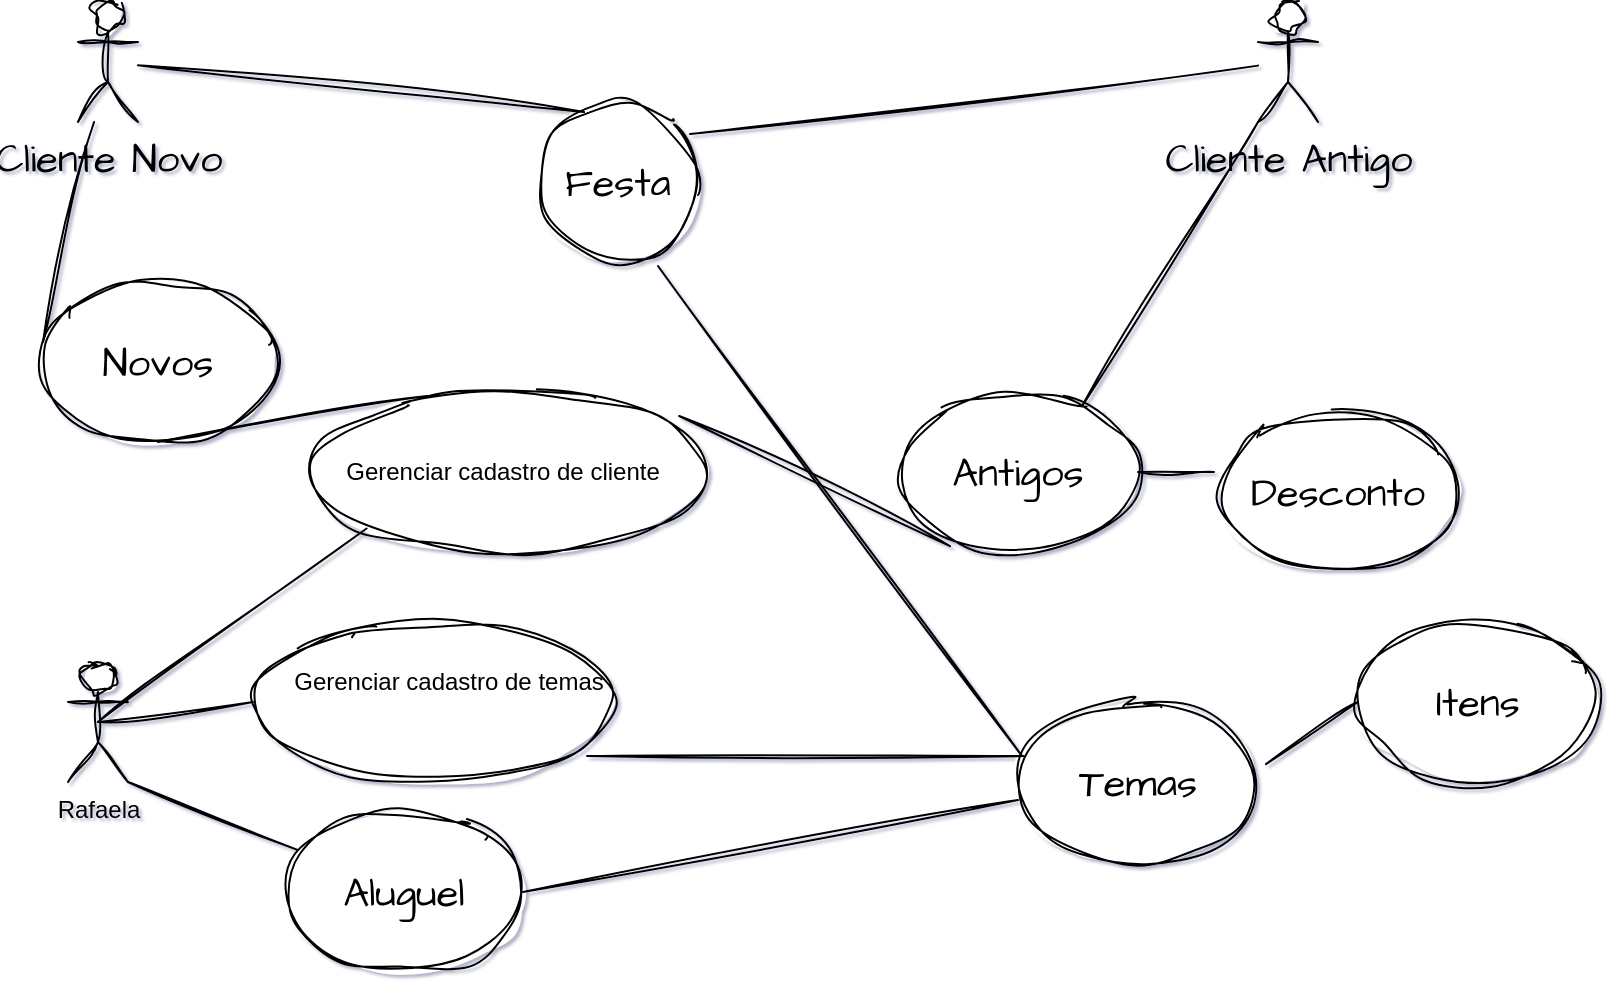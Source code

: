 <mxfile version="22.0.3" type="device">
  <diagram name="Página-1" id="XClSYpOTKn0f8TIy_XrW">
    <mxGraphModel dx="880" dy="532" grid="1" gridSize="10" guides="1" tooltips="1" connect="1" arrows="1" fold="1" page="1" pageScale="1" pageWidth="827" pageHeight="1169" background="none" math="0" shadow="1">
      <root>
        <mxCell id="0" />
        <mxCell id="1" parent="0" />
        <mxCell id="S09VAGC9YB3Bk8i5H0ZG-1" value="Rafaela" style="shape=umlActor;verticalLabelPosition=bottom;verticalAlign=top;html=1;rounded=1;sketch=1;curveFitting=1;jiggle=2;" vertex="1" parent="1">
          <mxGeometry x="45" y="390" width="30" height="60" as="geometry" />
        </mxCell>
        <mxCell id="S09VAGC9YB3Bk8i5H0ZG-2" value="" style="ellipse;whiteSpace=wrap;html=1;rounded=1;sketch=1;curveFitting=1;jiggle=2;" vertex="1" parent="1">
          <mxGeometry x="165" y="255" width="200" height="80" as="geometry" />
        </mxCell>
        <mxCell id="S09VAGC9YB3Bk8i5H0ZG-3" value="Gerenciar cadastro de cliente" style="text;html=1;strokeColor=none;fillColor=none;align=center;verticalAlign=middle;whiteSpace=wrap;rounded=1;sketch=1;curveFitting=1;jiggle=2;" vertex="1" parent="1">
          <mxGeometry x="170" y="280" width="185" height="30" as="geometry" />
        </mxCell>
        <mxCell id="S09VAGC9YB3Bk8i5H0ZG-4" value="" style="ellipse;whiteSpace=wrap;html=1;rounded=1;sketch=1;curveFitting=1;jiggle=2;" vertex="1" parent="1">
          <mxGeometry x="137.5" y="370" width="180" height="80" as="geometry" />
        </mxCell>
        <mxCell id="S09VAGC9YB3Bk8i5H0ZG-5" value="Gerenciar cadastro de temas" style="text;html=1;strokeColor=none;fillColor=none;align=center;verticalAlign=middle;whiteSpace=wrap;rounded=1;sketch=1;curveFitting=1;jiggle=2;" vertex="1" parent="1">
          <mxGeometry x="152.5" y="385" width="165" height="30" as="geometry" />
        </mxCell>
        <mxCell id="S09VAGC9YB3Bk8i5H0ZG-8" value="" style="endArrow=none;html=1;rounded=1;exitX=0.5;exitY=0.5;exitDx=0;exitDy=0;exitPerimeter=0;entryX=0;entryY=1;entryDx=0;entryDy=0;sketch=1;curveFitting=1;jiggle=2;" edge="1" parent="1" source="S09VAGC9YB3Bk8i5H0ZG-1" target="S09VAGC9YB3Bk8i5H0ZG-2">
          <mxGeometry width="50" height="50" relative="1" as="geometry">
            <mxPoint x="220" y="290" as="sourcePoint" />
            <mxPoint x="270" y="240" as="targetPoint" />
          </mxGeometry>
        </mxCell>
        <mxCell id="S09VAGC9YB3Bk8i5H0ZG-9" value="" style="endArrow=none;html=1;rounded=1;exitX=0.5;exitY=0.5;exitDx=0;exitDy=0;exitPerimeter=0;entryX=0;entryY=0.5;entryDx=0;entryDy=0;sketch=1;curveFitting=1;jiggle=2;" edge="1" parent="1" source="S09VAGC9YB3Bk8i5H0ZG-1" target="S09VAGC9YB3Bk8i5H0ZG-4">
          <mxGeometry width="50" height="50" relative="1" as="geometry">
            <mxPoint x="145" y="440" as="sourcePoint" />
            <mxPoint x="165" y="490" as="targetPoint" />
          </mxGeometry>
        </mxCell>
        <mxCell id="S09VAGC9YB3Bk8i5H0ZG-17" value="" style="endArrow=none;html=1;rounded=0;sketch=1;hachureGap=4;jiggle=2;curveFitting=1;fontFamily=Architects Daughter;fontSource=https%3A%2F%2Ffonts.googleapis.com%2Fcss%3Ffamily%3DArchitects%2BDaughter;fontSize=16;exitX=1;exitY=1;exitDx=0;exitDy=0;exitPerimeter=0;" edge="1" parent="1" source="S09VAGC9YB3Bk8i5H0ZG-1" target="S09VAGC9YB3Bk8i5H0ZG-23">
          <mxGeometry width="50" height="50" relative="1" as="geometry">
            <mxPoint x="330" y="510" as="sourcePoint" />
            <mxPoint x="200" y="420" as="targetPoint" />
          </mxGeometry>
        </mxCell>
        <mxCell id="S09VAGC9YB3Bk8i5H0ZG-18" value="" style="ellipse;whiteSpace=wrap;html=1;sketch=1;hachureGap=4;jiggle=2;curveFitting=1;fontFamily=Architects Daughter;fontSource=https%3A%2F%2Ffonts.googleapis.com%2Fcss%3Ffamily%3DArchitects%2BDaughter;fontSize=20;" vertex="1" parent="1">
          <mxGeometry x="620" y="265" width="120" height="80" as="geometry" />
        </mxCell>
        <mxCell id="S09VAGC9YB3Bk8i5H0ZG-19" value="Desconto" style="text;html=1;strokeColor=none;fillColor=none;align=center;verticalAlign=middle;whiteSpace=wrap;rounded=0;fontSize=20;fontFamily=Architects Daughter;" vertex="1" parent="1">
          <mxGeometry x="650" y="290" width="60" height="30" as="geometry" />
        </mxCell>
        <mxCell id="S09VAGC9YB3Bk8i5H0ZG-20" value="" style="ellipse;whiteSpace=wrap;html=1;sketch=1;hachureGap=4;jiggle=2;curveFitting=1;fontFamily=Architects Daughter;fontSource=https%3A%2F%2Ffonts.googleapis.com%2Fcss%3Ffamily%3DArchitects%2BDaughter;fontSize=20;" vertex="1" parent="1">
          <mxGeometry x="520" y="410" width="120" height="80" as="geometry" />
        </mxCell>
        <mxCell id="S09VAGC9YB3Bk8i5H0ZG-21" value="Temas" style="text;html=1;strokeColor=none;fillColor=none;align=center;verticalAlign=middle;whiteSpace=wrap;rounded=0;fontSize=20;fontFamily=Architects Daughter;" vertex="1" parent="1">
          <mxGeometry x="550" y="435" width="60" height="30" as="geometry" />
        </mxCell>
        <mxCell id="S09VAGC9YB3Bk8i5H0ZG-22" value="" style="endArrow=none;html=1;rounded=0;sketch=1;hachureGap=4;jiggle=2;curveFitting=1;fontFamily=Architects Daughter;fontSource=https%3A%2F%2Ffonts.googleapis.com%2Fcss%3Ffamily%3DArchitects%2BDaughter;fontSize=16;exitX=0.928;exitY=0.838;exitDx=0;exitDy=0;exitPerimeter=0;entryX=0.025;entryY=0.338;entryDx=0;entryDy=0;entryPerimeter=0;" edge="1" parent="1" source="S09VAGC9YB3Bk8i5H0ZG-4" target="S09VAGC9YB3Bk8i5H0ZG-20">
          <mxGeometry width="50" height="50" relative="1" as="geometry">
            <mxPoint x="440" y="430" as="sourcePoint" />
            <mxPoint x="490" y="380" as="targetPoint" />
          </mxGeometry>
        </mxCell>
        <mxCell id="S09VAGC9YB3Bk8i5H0ZG-23" value="" style="ellipse;whiteSpace=wrap;html=1;sketch=1;hachureGap=4;jiggle=2;curveFitting=1;fontFamily=Architects Daughter;fontSource=https%3A%2F%2Ffonts.googleapis.com%2Fcss%3Ffamily%3DArchitects%2BDaughter;fontSize=20;" vertex="1" parent="1">
          <mxGeometry x="152.5" y="465" width="120" height="80" as="geometry" />
        </mxCell>
        <mxCell id="S09VAGC9YB3Bk8i5H0ZG-24" value="Aluguel" style="text;html=1;strokeColor=none;fillColor=none;align=center;verticalAlign=middle;whiteSpace=wrap;rounded=0;fontSize=20;fontFamily=Architects Daughter;" vertex="1" parent="1">
          <mxGeometry x="182.5" y="490" width="60" height="30" as="geometry" />
        </mxCell>
        <mxCell id="S09VAGC9YB3Bk8i5H0ZG-25" value="" style="endArrow=none;html=1;rounded=0;sketch=1;hachureGap=4;jiggle=2;curveFitting=1;fontFamily=Architects Daughter;fontSource=https%3A%2F%2Ffonts.googleapis.com%2Fcss%3Ffamily%3DArchitects%2BDaughter;fontSize=16;exitX=1;exitY=0.5;exitDx=0;exitDy=0;entryX=0;entryY=0.613;entryDx=0;entryDy=0;entryPerimeter=0;" edge="1" parent="1" source="S09VAGC9YB3Bk8i5H0ZG-23" target="S09VAGC9YB3Bk8i5H0ZG-20">
          <mxGeometry width="50" height="50" relative="1" as="geometry">
            <mxPoint x="360" y="510" as="sourcePoint" />
            <mxPoint x="410" y="460" as="targetPoint" />
          </mxGeometry>
        </mxCell>
        <mxCell id="S09VAGC9YB3Bk8i5H0ZG-26" value="" style="ellipse;whiteSpace=wrap;html=1;sketch=1;hachureGap=4;jiggle=2;curveFitting=1;fontFamily=Architects Daughter;fontSource=https%3A%2F%2Ffonts.googleapis.com%2Fcss%3Ffamily%3DArchitects%2BDaughter;fontSize=20;" vertex="1" parent="1">
          <mxGeometry x="30" y="200" width="120" height="80" as="geometry" />
        </mxCell>
        <mxCell id="S09VAGC9YB3Bk8i5H0ZG-27" value="" style="ellipse;whiteSpace=wrap;html=1;sketch=1;hachureGap=4;jiggle=2;curveFitting=1;fontFamily=Architects Daughter;fontSource=https%3A%2F%2Ffonts.googleapis.com%2Fcss%3Ffamily%3DArchitects%2BDaughter;fontSize=20;" vertex="1" parent="1">
          <mxGeometry x="460" y="255" width="120" height="80" as="geometry" />
        </mxCell>
        <mxCell id="S09VAGC9YB3Bk8i5H0ZG-28" value="Novos" style="text;html=1;strokeColor=none;fillColor=none;align=center;verticalAlign=middle;whiteSpace=wrap;rounded=0;fontSize=20;fontFamily=Architects Daughter;" vertex="1" parent="1">
          <mxGeometry x="60" y="225" width="60" height="30" as="geometry" />
        </mxCell>
        <mxCell id="S09VAGC9YB3Bk8i5H0ZG-29" value="Antigos" style="text;html=1;strokeColor=none;fillColor=none;align=center;verticalAlign=middle;whiteSpace=wrap;rounded=0;fontSize=20;fontFamily=Architects Daughter;" vertex="1" parent="1">
          <mxGeometry x="490" y="280" width="60" height="30" as="geometry" />
        </mxCell>
        <mxCell id="S09VAGC9YB3Bk8i5H0ZG-30" value="" style="endArrow=none;html=1;rounded=0;sketch=1;hachureGap=4;jiggle=2;curveFitting=1;fontFamily=Architects Daughter;fontSource=https%3A%2F%2Ffonts.googleapis.com%2Fcss%3Ffamily%3DArchitects%2BDaughter;fontSize=16;entryX=0.5;entryY=1;entryDx=0;entryDy=0;exitX=0.298;exitY=0.025;exitDx=0;exitDy=0;exitPerimeter=0;" edge="1" parent="1" source="S09VAGC9YB3Bk8i5H0ZG-2" target="S09VAGC9YB3Bk8i5H0ZG-26">
          <mxGeometry width="50" height="50" relative="1" as="geometry">
            <mxPoint x="87.5" y="295" as="sourcePoint" />
            <mxPoint x="137.5" y="245" as="targetPoint" />
          </mxGeometry>
        </mxCell>
        <mxCell id="S09VAGC9YB3Bk8i5H0ZG-31" value="" style="endArrow=none;html=1;rounded=0;sketch=1;hachureGap=4;jiggle=2;curveFitting=1;fontFamily=Architects Daughter;fontSource=https%3A%2F%2Ffonts.googleapis.com%2Fcss%3Ffamily%3DArchitects%2BDaughter;fontSize=16;exitX=0.928;exitY=0.15;exitDx=0;exitDy=0;exitPerimeter=0;entryX=0.217;entryY=0.963;entryDx=0;entryDy=0;entryPerimeter=0;" edge="1" parent="1" source="S09VAGC9YB3Bk8i5H0ZG-2" target="S09VAGC9YB3Bk8i5H0ZG-27">
          <mxGeometry width="50" height="50" relative="1" as="geometry">
            <mxPoint x="377.5" y="305" as="sourcePoint" />
            <mxPoint x="427.5" y="255" as="targetPoint" />
          </mxGeometry>
        </mxCell>
        <mxCell id="S09VAGC9YB3Bk8i5H0ZG-32" value="" style="endArrow=none;html=1;rounded=0;sketch=1;hachureGap=4;jiggle=2;curveFitting=1;fontFamily=Architects Daughter;fontSource=https%3A%2F%2Ffonts.googleapis.com%2Fcss%3Ffamily%3DArchitects%2BDaughter;fontSize=16;entryX=-0.017;entryY=0.375;entryDx=0;entryDy=0;entryPerimeter=0;" edge="1" parent="1" source="S09VAGC9YB3Bk8i5H0ZG-27" target="S09VAGC9YB3Bk8i5H0ZG-18">
          <mxGeometry width="50" height="50" relative="1" as="geometry">
            <mxPoint x="540" y="305" as="sourcePoint" />
            <mxPoint x="590" y="255" as="targetPoint" />
          </mxGeometry>
        </mxCell>
        <mxCell id="S09VAGC9YB3Bk8i5H0ZG-34" value="Cliente Novo" style="shape=umlActor;verticalLabelPosition=bottom;verticalAlign=top;html=1;outlineConnect=0;sketch=1;hachureGap=4;jiggle=2;curveFitting=1;fontFamily=Architects Daughter;fontSource=https%3A%2F%2Ffonts.googleapis.com%2Fcss%3Ffamily%3DArchitects%2BDaughter;fontSize=20;" vertex="1" parent="1">
          <mxGeometry x="50" y="60" width="30" height="60" as="geometry" />
        </mxCell>
        <mxCell id="S09VAGC9YB3Bk8i5H0ZG-35" value="Cliente Antigo" style="shape=umlActor;verticalLabelPosition=bottom;verticalAlign=top;html=1;outlineConnect=0;rounded=1;sketch=1;curveFitting=1;jiggle=2;hachureGap=4;fontFamily=Architects Daughter;fontSource=https%3A%2F%2Ffonts.googleapis.com%2Fcss%3Ffamily%3DArchitects%2BDaughter;fontSize=20;" vertex="1" parent="1">
          <mxGeometry x="640" y="60" width="30" height="60" as="geometry" />
        </mxCell>
        <mxCell id="S09VAGC9YB3Bk8i5H0ZG-43" value="" style="ellipse;whiteSpace=wrap;html=1;sketch=1;hachureGap=4;jiggle=2;curveFitting=1;fontFamily=Architects Daughter;fontSource=https%3A%2F%2Ffonts.googleapis.com%2Fcss%3Ffamily%3DArchitects%2BDaughter;fontSize=20;" vertex="1" parent="1">
          <mxGeometry x="690" y="370" width="120" height="80" as="geometry" />
        </mxCell>
        <mxCell id="S09VAGC9YB3Bk8i5H0ZG-44" value="Itens" style="text;html=1;strokeColor=none;fillColor=none;align=center;verticalAlign=middle;whiteSpace=wrap;rounded=0;fontSize=20;fontFamily=Architects Daughter;" vertex="1" parent="1">
          <mxGeometry x="720" y="395" width="60" height="30" as="geometry" />
        </mxCell>
        <mxCell id="S09VAGC9YB3Bk8i5H0ZG-45" value="" style="endArrow=none;html=1;rounded=0;sketch=1;hachureGap=4;jiggle=2;curveFitting=1;fontFamily=Architects Daughter;fontSource=https%3A%2F%2Ffonts.googleapis.com%2Fcss%3Ffamily%3DArchitects%2BDaughter;fontSize=16;entryX=0;entryY=0.5;entryDx=0;entryDy=0;exitX=1.033;exitY=0.388;exitDx=0;exitDy=0;exitPerimeter=0;" edge="1" parent="1" source="S09VAGC9YB3Bk8i5H0ZG-20" target="S09VAGC9YB3Bk8i5H0ZG-43">
          <mxGeometry width="50" height="50" relative="1" as="geometry">
            <mxPoint x="630" y="450" as="sourcePoint" />
            <mxPoint x="680" y="400" as="targetPoint" />
          </mxGeometry>
        </mxCell>
        <mxCell id="S09VAGC9YB3Bk8i5H0ZG-46" value="" style="ellipse;whiteSpace=wrap;html=1;aspect=fixed;sketch=1;hachureGap=4;jiggle=2;curveFitting=1;fontFamily=Architects Daughter;fontSource=https%3A%2F%2Ffonts.googleapis.com%2Fcss%3Ffamily%3DArchitects%2BDaughter;fontSize=20;" vertex="1" parent="1">
          <mxGeometry x="280" y="110" width="80" height="80" as="geometry" />
        </mxCell>
        <mxCell id="S09VAGC9YB3Bk8i5H0ZG-47" value="Festa" style="text;html=1;strokeColor=none;fillColor=none;align=center;verticalAlign=middle;whiteSpace=wrap;rounded=0;fontSize=20;fontFamily=Architects Daughter;" vertex="1" parent="1">
          <mxGeometry x="290" y="135" width="60" height="30" as="geometry" />
        </mxCell>
        <mxCell id="S09VAGC9YB3Bk8i5H0ZG-48" value="" style="endArrow=none;html=1;rounded=0;sketch=1;hachureGap=4;jiggle=2;curveFitting=1;fontFamily=Architects Daughter;fontSource=https%3A%2F%2Ffonts.googleapis.com%2Fcss%3Ffamily%3DArchitects%2BDaughter;fontSize=16;exitX=0.288;exitY=0.063;exitDx=0;exitDy=0;exitPerimeter=0;" edge="1" parent="1" source="S09VAGC9YB3Bk8i5H0ZG-46" target="S09VAGC9YB3Bk8i5H0ZG-34">
          <mxGeometry width="50" height="50" relative="1" as="geometry">
            <mxPoint x="50" y="250" as="sourcePoint" />
            <mxPoint x="100" y="200" as="targetPoint" />
          </mxGeometry>
        </mxCell>
        <mxCell id="S09VAGC9YB3Bk8i5H0ZG-49" value="" style="endArrow=none;html=1;rounded=0;sketch=1;hachureGap=4;jiggle=2;curveFitting=1;fontFamily=Architects Daughter;fontSource=https%3A%2F%2Ffonts.googleapis.com%2Fcss%3Ffamily%3DArchitects%2BDaughter;fontSize=16;exitX=0.95;exitY=0.2;exitDx=0;exitDy=0;exitPerimeter=0;" edge="1" parent="1" source="S09VAGC9YB3Bk8i5H0ZG-46" target="S09VAGC9YB3Bk8i5H0ZG-35">
          <mxGeometry width="50" height="50" relative="1" as="geometry">
            <mxPoint x="600" y="300" as="sourcePoint" />
            <mxPoint x="650" y="250" as="targetPoint" />
          </mxGeometry>
        </mxCell>
        <mxCell id="S09VAGC9YB3Bk8i5H0ZG-51" value="" style="endArrow=none;html=1;rounded=0;sketch=1;hachureGap=4;jiggle=2;curveFitting=1;fontFamily=Architects Daughter;fontSource=https%3A%2F%2Ffonts.googleapis.com%2Fcss%3Ffamily%3DArchitects%2BDaughter;fontSize=16;entryX=0.021;entryY=0.375;entryDx=0;entryDy=0;entryPerimeter=0;" edge="1" parent="1" source="S09VAGC9YB3Bk8i5H0ZG-34" target="S09VAGC9YB3Bk8i5H0ZG-26">
          <mxGeometry width="50" height="50" relative="1" as="geometry">
            <mxPoint x="80" y="240" as="sourcePoint" />
            <mxPoint x="130" y="190" as="targetPoint" />
          </mxGeometry>
        </mxCell>
        <mxCell id="S09VAGC9YB3Bk8i5H0ZG-55" value="" style="endArrow=none;html=1;rounded=0;sketch=1;hachureGap=4;jiggle=2;curveFitting=1;fontFamily=Architects Daughter;fontSource=https%3A%2F%2Ffonts.googleapis.com%2Fcss%3Ffamily%3DArchitects%2BDaughter;fontSize=16;exitX=0.767;exitY=0.088;exitDx=0;exitDy=0;exitPerimeter=0;entryX=0;entryY=1;entryDx=0;entryDy=0;entryPerimeter=0;" edge="1" parent="1" source="S09VAGC9YB3Bk8i5H0ZG-27" target="S09VAGC9YB3Bk8i5H0ZG-35">
          <mxGeometry width="50" height="50" relative="1" as="geometry">
            <mxPoint x="560" y="220" as="sourcePoint" />
            <mxPoint x="610" y="170" as="targetPoint" />
          </mxGeometry>
        </mxCell>
        <mxCell id="S09VAGC9YB3Bk8i5H0ZG-56" value="" style="endArrow=none;html=1;rounded=0;sketch=1;hachureGap=4;jiggle=2;curveFitting=1;fontFamily=Architects Daughter;fontSource=https%3A%2F%2Ffonts.googleapis.com%2Fcss%3Ffamily%3DArchitects%2BDaughter;fontSize=16;entryX=0.75;entryY=1.025;entryDx=0;entryDy=0;entryPerimeter=0;exitX=0.017;exitY=0.338;exitDx=0;exitDy=0;exitPerimeter=0;" edge="1" parent="1" source="S09VAGC9YB3Bk8i5H0ZG-20" target="S09VAGC9YB3Bk8i5H0ZG-46">
          <mxGeometry width="50" height="50" relative="1" as="geometry">
            <mxPoint x="370" y="260" as="sourcePoint" />
            <mxPoint x="420" y="210" as="targetPoint" />
          </mxGeometry>
        </mxCell>
      </root>
    </mxGraphModel>
  </diagram>
</mxfile>
